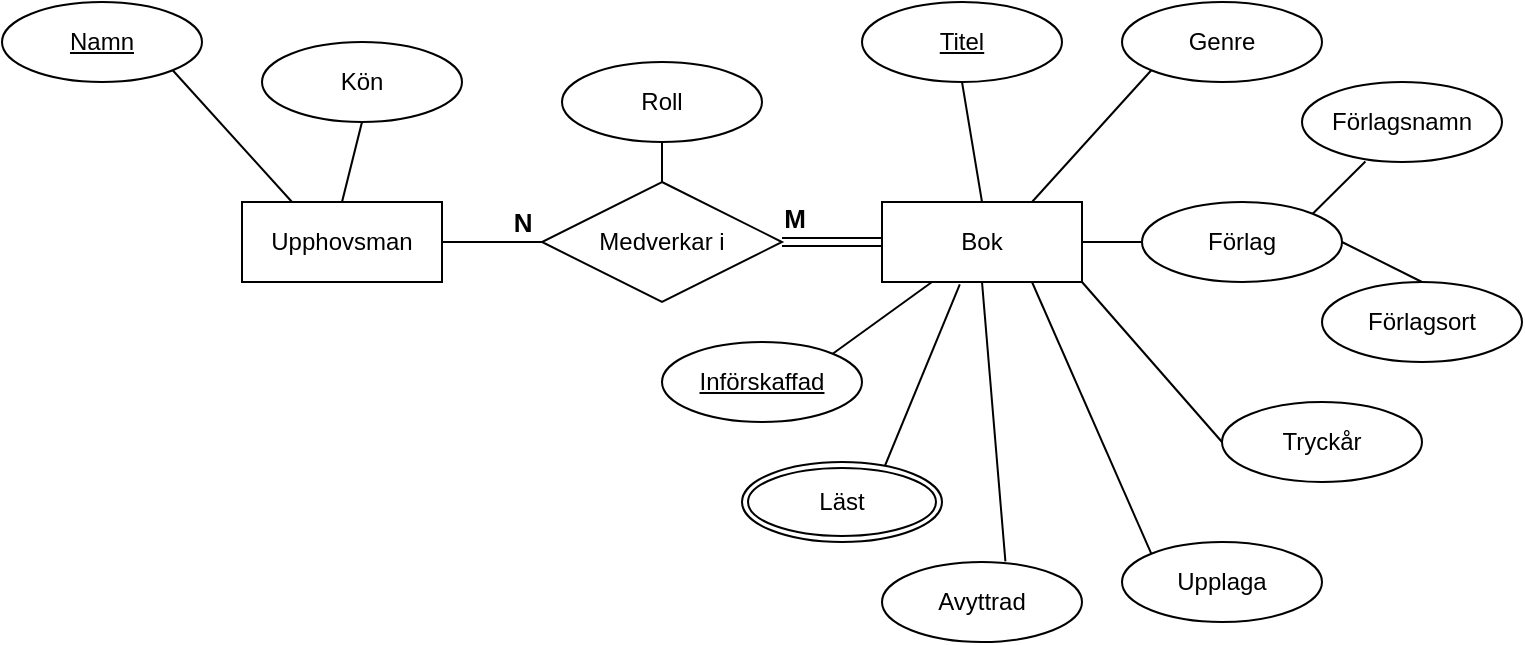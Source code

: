 <mxfile version="14.0.0" type="github" pages="2">
  <diagram id="R2lEEEUBdFMjLlhIrx00" name="ER">
    <mxGraphModel dx="1144" dy="619" grid="1" gridSize="10" guides="1" tooltips="1" connect="1" arrows="1" fold="1" page="1" pageScale="1" pageWidth="827" pageHeight="1169" math="0" shadow="0" extFonts="Permanent Marker^https://fonts.googleapis.com/css?family=Permanent+Marker">
      <root>
        <mxCell id="0" />
        <mxCell id="1" parent="0" />
        <mxCell id="w_8shTSnqPOaF38knWDM-1" value="Upphovsman" style="whiteSpace=wrap;html=1;align=center;" vertex="1" parent="1">
          <mxGeometry x="150" y="140" width="100" height="40" as="geometry" />
        </mxCell>
        <mxCell id="w_8shTSnqPOaF38knWDM-2" value="&lt;u&gt;Namn&lt;/u&gt;" style="ellipse;whiteSpace=wrap;html=1;align=center;" vertex="1" parent="1">
          <mxGeometry x="30" y="40" width="100" height="40" as="geometry" />
        </mxCell>
        <mxCell id="w_8shTSnqPOaF38knWDM-52" value="" style="edgeStyle=orthogonalEdgeStyle;shape=link;rounded=0;orthogonalLoop=1;jettySize=auto;html=1;fontSize=12;" edge="1" parent="1" source="w_8shTSnqPOaF38knWDM-35" target="w_8shTSnqPOaF38knWDM-37">
          <mxGeometry relative="1" as="geometry" />
        </mxCell>
        <mxCell id="w_8shTSnqPOaF38knWDM-35" value="Medverkar i" style="shape=rhombus;perimeter=rhombusPerimeter;whiteSpace=wrap;html=1;align=center;fontSize=12;" vertex="1" parent="1">
          <mxGeometry x="300" y="130" width="120" height="60" as="geometry" />
        </mxCell>
        <mxCell id="w_8shTSnqPOaF38knWDM-37" value="Bok" style="whiteSpace=wrap;html=1;align=center;fontSize=12;" vertex="1" parent="1">
          <mxGeometry x="470" y="140" width="100" height="40" as="geometry" />
        </mxCell>
        <mxCell id="w_8shTSnqPOaF38knWDM-38" value="" style="endArrow=none;html=1;rounded=0;fontSize=12;exitX=1;exitY=0.5;exitDx=0;exitDy=0;entryX=0;entryY=0.5;entryDx=0;entryDy=0;" edge="1" parent="1" source="w_8shTSnqPOaF38knWDM-1" target="w_8shTSnqPOaF38knWDM-35">
          <mxGeometry relative="1" as="geometry">
            <mxPoint x="260" y="160" as="sourcePoint" />
            <mxPoint x="290" y="270" as="targetPoint" />
          </mxGeometry>
        </mxCell>
        <mxCell id="w_8shTSnqPOaF38knWDM-40" value="" style="endArrow=none;html=1;rounded=0;fontSize=12;exitX=1;exitY=1;exitDx=0;exitDy=0;entryX=0.25;entryY=0;entryDx=0;entryDy=0;" edge="1" parent="1" source="w_8shTSnqPOaF38knWDM-2" target="w_8shTSnqPOaF38knWDM-1">
          <mxGeometry relative="1" as="geometry">
            <mxPoint x="130" y="270" as="sourcePoint" />
            <mxPoint x="290" y="270" as="targetPoint" />
          </mxGeometry>
        </mxCell>
        <mxCell id="w_8shTSnqPOaF38knWDM-41" value="Kön" style="ellipse;whiteSpace=wrap;html=1;align=center;" vertex="1" parent="1">
          <mxGeometry x="160" y="60" width="100" height="40" as="geometry" />
        </mxCell>
        <mxCell id="w_8shTSnqPOaF38knWDM-42" value="" style="endArrow=none;html=1;rounded=0;fontSize=12;exitX=0.5;exitY=0;exitDx=0;exitDy=0;entryX=0.5;entryY=1;entryDx=0;entryDy=0;" edge="1" parent="1" source="w_8shTSnqPOaF38knWDM-1" target="w_8shTSnqPOaF38knWDM-41">
          <mxGeometry relative="1" as="geometry">
            <mxPoint x="130" y="270" as="sourcePoint" />
            <mxPoint x="290" y="270" as="targetPoint" />
          </mxGeometry>
        </mxCell>
        <mxCell id="w_8shTSnqPOaF38knWDM-43" value="&lt;u&gt;Titel&lt;/u&gt;" style="ellipse;whiteSpace=wrap;html=1;align=center;" vertex="1" parent="1">
          <mxGeometry x="460" y="40" width="100" height="40" as="geometry" />
        </mxCell>
        <mxCell id="w_8shTSnqPOaF38knWDM-44" value="Genre" style="ellipse;whiteSpace=wrap;html=1;align=center;" vertex="1" parent="1">
          <mxGeometry x="590" y="40" width="100" height="40" as="geometry" />
        </mxCell>
        <mxCell id="w_8shTSnqPOaF38knWDM-45" value="Förlag" style="ellipse;whiteSpace=wrap;html=1;align=center;" vertex="1" parent="1">
          <mxGeometry x="600" y="140" width="100" height="40" as="geometry" />
        </mxCell>
        <mxCell id="w_8shTSnqPOaF38knWDM-46" value="Förlagsort" style="ellipse;whiteSpace=wrap;html=1;align=center;" vertex="1" parent="1">
          <mxGeometry x="690" y="180" width="100" height="40" as="geometry" />
        </mxCell>
        <mxCell id="w_8shTSnqPOaF38knWDM-47" value="Tryckår" style="ellipse;whiteSpace=wrap;html=1;align=center;" vertex="1" parent="1">
          <mxGeometry x="640" y="240" width="100" height="40" as="geometry" />
        </mxCell>
        <mxCell id="w_8shTSnqPOaF38knWDM-48" value="Upplaga" style="ellipse;whiteSpace=wrap;html=1;align=center;" vertex="1" parent="1">
          <mxGeometry x="590" y="310" width="100" height="40" as="geometry" />
        </mxCell>
        <mxCell id="w_8shTSnqPOaF38knWDM-49" value="&lt;u&gt;Införskaffad&lt;/u&gt;" style="ellipse;whiteSpace=wrap;html=1;align=center;fontSize=12;" vertex="1" parent="1">
          <mxGeometry x="360" y="210" width="100" height="40" as="geometry" />
        </mxCell>
        <mxCell id="w_8shTSnqPOaF38knWDM-51" value="Avyttrad" style="ellipse;whiteSpace=wrap;html=1;align=center;fontSize=12;" vertex="1" parent="1">
          <mxGeometry x="470" y="320" width="100" height="40" as="geometry" />
        </mxCell>
        <mxCell id="w_8shTSnqPOaF38knWDM-53" value="" style="endArrow=none;html=1;rounded=0;fontSize=12;entryX=0.25;entryY=1;entryDx=0;entryDy=0;exitX=1;exitY=0;exitDx=0;exitDy=0;" edge="1" parent="1" source="w_8shTSnqPOaF38knWDM-49" target="w_8shTSnqPOaF38knWDM-37">
          <mxGeometry relative="1" as="geometry">
            <mxPoint x="130" y="270" as="sourcePoint" />
            <mxPoint x="290" y="270" as="targetPoint" />
          </mxGeometry>
        </mxCell>
        <mxCell id="w_8shTSnqPOaF38knWDM-54" value="" style="endArrow=none;html=1;rounded=0;fontSize=12;entryX=0.5;entryY=0;entryDx=0;entryDy=0;exitX=0.389;exitY=1.029;exitDx=0;exitDy=0;exitPerimeter=0;" edge="1" parent="1" source="w_8shTSnqPOaF38knWDM-37">
          <mxGeometry relative="1" as="geometry">
            <mxPoint x="130" y="270" as="sourcePoint" />
            <mxPoint x="464" y="290" as="targetPoint" />
          </mxGeometry>
        </mxCell>
        <mxCell id="w_8shTSnqPOaF38knWDM-55" value="" style="endArrow=none;html=1;rounded=0;fontSize=12;entryX=0.617;entryY=-0.007;entryDx=0;entryDy=0;entryPerimeter=0;exitX=0.5;exitY=1;exitDx=0;exitDy=0;" edge="1" parent="1" source="w_8shTSnqPOaF38knWDM-37" target="w_8shTSnqPOaF38knWDM-51">
          <mxGeometry relative="1" as="geometry">
            <mxPoint x="130" y="270" as="sourcePoint" />
            <mxPoint x="290" y="270" as="targetPoint" />
          </mxGeometry>
        </mxCell>
        <mxCell id="w_8shTSnqPOaF38knWDM-56" value="" style="endArrow=none;html=1;rounded=0;fontSize=12;entryX=0;entryY=0;entryDx=0;entryDy=0;exitX=0.75;exitY=1;exitDx=0;exitDy=0;" edge="1" parent="1" source="w_8shTSnqPOaF38knWDM-37" target="w_8shTSnqPOaF38knWDM-48">
          <mxGeometry relative="1" as="geometry">
            <mxPoint x="130" y="270" as="sourcePoint" />
            <mxPoint x="290" y="270" as="targetPoint" />
          </mxGeometry>
        </mxCell>
        <mxCell id="w_8shTSnqPOaF38knWDM-57" value="" style="endArrow=none;html=1;rounded=0;fontSize=12;entryX=0;entryY=0.5;entryDx=0;entryDy=0;exitX=1;exitY=1;exitDx=0;exitDy=0;" edge="1" parent="1" source="w_8shTSnqPOaF38knWDM-37" target="w_8shTSnqPOaF38knWDM-47">
          <mxGeometry relative="1" as="geometry">
            <mxPoint x="130" y="270" as="sourcePoint" />
            <mxPoint x="290" y="270" as="targetPoint" />
          </mxGeometry>
        </mxCell>
        <mxCell id="w_8shTSnqPOaF38knWDM-58" value="" style="endArrow=none;html=1;rounded=0;fontSize=12;entryX=0.5;entryY=0;entryDx=0;entryDy=0;exitX=1;exitY=0.5;exitDx=0;exitDy=0;" edge="1" parent="1" source="w_8shTSnqPOaF38knWDM-45" target="w_8shTSnqPOaF38knWDM-46">
          <mxGeometry relative="1" as="geometry">
            <mxPoint x="130" y="270" as="sourcePoint" />
            <mxPoint x="290" y="270" as="targetPoint" />
          </mxGeometry>
        </mxCell>
        <mxCell id="w_8shTSnqPOaF38knWDM-59" value="Förlagsnamn" style="ellipse;whiteSpace=wrap;html=1;align=center;" vertex="1" parent="1">
          <mxGeometry x="680" y="80" width="100" height="40" as="geometry" />
        </mxCell>
        <mxCell id="w_8shTSnqPOaF38knWDM-60" value="" style="endArrow=none;html=1;rounded=0;fontSize=12;entryX=0.317;entryY=0.993;entryDx=0;entryDy=0;entryPerimeter=0;exitX=1;exitY=0;exitDx=0;exitDy=0;" edge="1" parent="1" source="w_8shTSnqPOaF38knWDM-45" target="w_8shTSnqPOaF38knWDM-59">
          <mxGeometry relative="1" as="geometry">
            <mxPoint x="130" y="270" as="sourcePoint" />
            <mxPoint x="290" y="270" as="targetPoint" />
          </mxGeometry>
        </mxCell>
        <mxCell id="w_8shTSnqPOaF38knWDM-61" value="" style="endArrow=none;html=1;rounded=0;fontSize=12;entryX=0;entryY=0.5;entryDx=0;entryDy=0;exitX=1;exitY=0.5;exitDx=0;exitDy=0;" edge="1" parent="1" source="w_8shTSnqPOaF38knWDM-37" target="w_8shTSnqPOaF38knWDM-45">
          <mxGeometry relative="1" as="geometry">
            <mxPoint x="130" y="270" as="sourcePoint" />
            <mxPoint x="290" y="270" as="targetPoint" />
          </mxGeometry>
        </mxCell>
        <mxCell id="w_8shTSnqPOaF38knWDM-62" value="" style="endArrow=none;html=1;rounded=0;fontSize=12;entryX=0;entryY=1;entryDx=0;entryDy=0;exitX=0.75;exitY=0;exitDx=0;exitDy=0;" edge="1" parent="1" source="w_8shTSnqPOaF38knWDM-37" target="w_8shTSnqPOaF38knWDM-44">
          <mxGeometry relative="1" as="geometry">
            <mxPoint x="230" y="330" as="sourcePoint" />
            <mxPoint x="390" y="330" as="targetPoint" />
          </mxGeometry>
        </mxCell>
        <mxCell id="w_8shTSnqPOaF38knWDM-63" value="" style="endArrow=none;html=1;rounded=0;fontSize=12;entryX=0.5;entryY=0;entryDx=0;entryDy=0;exitX=0.5;exitY=1;exitDx=0;exitDy=0;" edge="1" parent="1" source="w_8shTSnqPOaF38knWDM-43" target="w_8shTSnqPOaF38knWDM-37">
          <mxGeometry relative="1" as="geometry">
            <mxPoint x="230" y="330" as="sourcePoint" />
            <mxPoint x="390" y="330" as="targetPoint" />
          </mxGeometry>
        </mxCell>
        <mxCell id="w_8shTSnqPOaF38knWDM-64" value="Läst" style="ellipse;shape=doubleEllipse;margin=3;whiteSpace=wrap;html=1;align=center;fontSize=12;" vertex="1" parent="1">
          <mxGeometry x="400" y="270" width="100" height="40" as="geometry" />
        </mxCell>
        <mxCell id="w_8shTSnqPOaF38knWDM-66" value="&lt;font style=&quot;font-size: 13px;&quot;&gt;&lt;b style=&quot;font-size: 13px;&quot;&gt;N&lt;/b&gt;&lt;/font&gt;" style="text;html=1;resizable=0;autosize=1;align=center;verticalAlign=middle;points=[];fillColor=none;strokeColor=none;rounded=0;fontSize=13;" vertex="1" parent="1">
          <mxGeometry x="280" y="140" width="20" height="20" as="geometry" />
        </mxCell>
        <mxCell id="w_8shTSnqPOaF38knWDM-67" value="&lt;font style=&quot;font-size: 13px&quot;&gt;&lt;b style=&quot;font-size: 13px&quot;&gt;M&lt;/b&gt;&lt;/font&gt;" style="text;html=1;resizable=0;autosize=1;align=center;verticalAlign=middle;points=[];fillColor=none;strokeColor=none;rounded=0;fontSize=13;" vertex="1" parent="1">
          <mxGeometry x="411" y="138" width="30" height="20" as="geometry" />
        </mxCell>
        <mxCell id="w_8shTSnqPOaF38knWDM-69" value="" style="endArrow=none;html=1;rounded=0;fontSize=12;exitX=0.5;exitY=1;exitDx=0;exitDy=0;entryX=0.5;entryY=0;entryDx=0;entryDy=0;" edge="1" parent="1" target="w_8shTSnqPOaF38knWDM-35">
          <mxGeometry relative="1" as="geometry">
            <mxPoint x="360" y="110" as="sourcePoint" />
            <mxPoint x="480" y="260" as="targetPoint" />
          </mxGeometry>
        </mxCell>
        <mxCell id="oYwA-4Uwf6yqQev6Qihp-1" value="Roll" style="ellipse;whiteSpace=wrap;html=1;align=center;fontSize=12;" vertex="1" parent="1">
          <mxGeometry x="310" y="70" width="100" height="40" as="geometry" />
        </mxCell>
      </root>
    </mxGraphModel>
  </diagram>
  <diagram id="R91Z6b9HzG4t8OG99bbe" name="Tabellschema">
    <mxGraphModel dx="801" dy="433" grid="1" gridSize="10" guides="1" tooltips="1" connect="1" arrows="1" fold="1" page="1" pageScale="1" pageWidth="827" pageHeight="1169" math="0" shadow="0">
      <root>
        <mxCell id="Pfy4eI0gxt_mYK39JenM-0" />
        <mxCell id="Pfy4eI0gxt_mYK39JenM-1" parent="Pfy4eI0gxt_mYK39JenM-0" />
        <mxCell id="Pfy4eI0gxt_mYK39JenM-2" value="  Upphovsman" style="shape=table;startSize=30;container=1;collapsible=1;childLayout=tableLayout;fixedRows=1;rowLines=0;fontStyle=1;align=left;resizeLast=1;" vertex="1" parent="Pfy4eI0gxt_mYK39JenM-1">
          <mxGeometry x="20" y="20" width="180" height="100" as="geometry" />
        </mxCell>
        <mxCell id="Pfy4eI0gxt_mYK39JenM-3" value="" style="shape=partialRectangle;collapsible=0;dropTarget=0;pointerEvents=0;fillColor=none;top=0;left=0;bottom=1;right=0;points=[[0,0.5],[1,0.5]];portConstraint=eastwest;" vertex="1" parent="Pfy4eI0gxt_mYK39JenM-2">
          <mxGeometry y="30" width="180" height="30" as="geometry" />
        </mxCell>
        <mxCell id="Pfy4eI0gxt_mYK39JenM-4" value="Namn" style="shape=partialRectangle;connectable=0;fillColor=none;top=0;left=0;bottom=0;right=0;fontStyle=5;overflow=hidden;" vertex="1" parent="Pfy4eI0gxt_mYK39JenM-3">
          <mxGeometry width="110" height="30" as="geometry" />
        </mxCell>
        <mxCell id="Pfy4eI0gxt_mYK39JenM-5" value="Kon" style="shape=partialRectangle;connectable=0;fillColor=none;top=0;left=0;bottom=0;right=0;align=center;spacingLeft=6;fontStyle=1;overflow=hidden;" vertex="1" parent="Pfy4eI0gxt_mYK39JenM-3">
          <mxGeometry x="110" width="70" height="30" as="geometry" />
        </mxCell>
        <mxCell id="Pfy4eI0gxt_mYK39JenM-6" style="shape=partialRectangle;collapsible=0;dropTarget=0;pointerEvents=0;fillColor=none;top=0;left=0;bottom=1;right=0;points=[[0,0.5],[1,0.5]];portConstraint=eastwest;" vertex="1" parent="Pfy4eI0gxt_mYK39JenM-2">
          <mxGeometry y="60" width="180" height="30" as="geometry" />
        </mxCell>
        <mxCell id="Pfy4eI0gxt_mYK39JenM-7" value="Tore Risch" style="shape=partialRectangle;connectable=0;fillColor=none;top=0;left=0;bottom=0;right=0;fontStyle=0;overflow=hidden;" vertex="1" parent="Pfy4eI0gxt_mYK39JenM-6">
          <mxGeometry width="110" height="30" as="geometry" />
        </mxCell>
        <mxCell id="Pfy4eI0gxt_mYK39JenM-8" value="M" style="shape=partialRectangle;connectable=0;fillColor=none;top=0;left=0;bottom=0;right=0;align=center;spacingLeft=6;fontStyle=0;overflow=hidden;" vertex="1" parent="Pfy4eI0gxt_mYK39JenM-6">
          <mxGeometry x="110" width="70" height="30" as="geometry" />
        </mxCell>
        <mxCell id="zD0FadPaBOwn6bwuDywi-0" value="  Bocker" style="shape=table;startSize=30;container=1;collapsible=1;childLayout=tableLayout;fixedRows=1;rowLines=0;fontStyle=1;align=left;resizeLast=1;" vertex="1" parent="Pfy4eI0gxt_mYK39JenM-1">
          <mxGeometry x="20" y="150" width="700" height="100" as="geometry" />
        </mxCell>
        <mxCell id="zD0FadPaBOwn6bwuDywi-1" value="" style="shape=partialRectangle;collapsible=0;dropTarget=0;pointerEvents=0;fillColor=none;top=0;left=0;bottom=1;right=0;points=[[0,0.5],[1,0.5]];portConstraint=eastwest;" vertex="1" parent="zD0FadPaBOwn6bwuDywi-0">
          <mxGeometry y="30" width="700" height="30" as="geometry" />
        </mxCell>
        <mxCell id="zD0FadPaBOwn6bwuDywi-2" value="Titel" style="shape=partialRectangle;connectable=0;fillColor=none;top=0;left=0;bottom=0;right=0;fontStyle=5;overflow=hidden;" vertex="1" parent="zD0FadPaBOwn6bwuDywi-1">
          <mxGeometry width="110" height="30" as="geometry" />
        </mxCell>
        <mxCell id="zD0FadPaBOwn6bwuDywi-3" value="Inforskaffad" style="shape=partialRectangle;connectable=0;fillColor=none;top=0;left=0;bottom=0;right=0;align=center;spacingLeft=6;fontStyle=5;overflow=hidden;" vertex="1" parent="zD0FadPaBOwn6bwuDywi-1">
          <mxGeometry x="110" width="80" height="30" as="geometry" />
        </mxCell>
        <mxCell id="zD0FadPaBOwn6bwuDywi-4" value="Avyttrad" style="shape=partialRectangle;connectable=0;fillColor=none;top=0;left=0;bottom=0;right=0;align=center;spacingLeft=6;fontStyle=1;overflow=hidden;" vertex="1" parent="zD0FadPaBOwn6bwuDywi-1">
          <mxGeometry x="190" width="70" height="30" as="geometry" />
        </mxCell>
        <mxCell id="zD0FadPaBOwn6bwuDywi-5" value="Genre" style="shape=partialRectangle;connectable=0;fillColor=none;top=0;left=0;bottom=0;right=0;align=center;spacingLeft=6;fontStyle=1;overflow=hidden;" vertex="1" parent="zD0FadPaBOwn6bwuDywi-1">
          <mxGeometry x="260" width="90" height="30" as="geometry" />
        </mxCell>
        <mxCell id="zD0FadPaBOwn6bwuDywi-6" value="Tryckar" style="shape=partialRectangle;connectable=0;fillColor=none;top=0;left=0;bottom=0;right=0;align=center;spacingLeft=6;fontStyle=1;overflow=hidden;" vertex="1" parent="zD0FadPaBOwn6bwuDywi-1">
          <mxGeometry x="350" width="60" height="30" as="geometry" />
        </mxCell>
        <mxCell id="zD0FadPaBOwn6bwuDywi-13" value="Upplaga" style="shape=partialRectangle;connectable=0;fillColor=none;top=0;left=0;bottom=0;right=0;align=center;spacingLeft=6;fontStyle=1;overflow=hidden;" vertex="1" parent="zD0FadPaBOwn6bwuDywi-1">
          <mxGeometry x="410" width="70" height="30" as="geometry" />
        </mxCell>
        <mxCell id="pUfaxiuhjBLfP4_vXKo4-0" value="Upphovsman" style="shape=partialRectangle;connectable=0;fillColor=none;top=0;left=0;bottom=0;right=0;align=center;spacingLeft=6;fontStyle=1;overflow=hidden;" vertex="1" parent="zD0FadPaBOwn6bwuDywi-1">
          <mxGeometry x="480" width="110" height="30" as="geometry" />
        </mxCell>
        <mxCell id="p7rUZYEfypvflHCy73w8-7" value="Forlag" style="shape=partialRectangle;connectable=0;fillColor=none;top=0;left=0;bottom=0;right=0;align=center;spacingLeft=6;fontStyle=1;overflow=hidden;" vertex="1" parent="zD0FadPaBOwn6bwuDywi-1">
          <mxGeometry x="590" width="110" height="30" as="geometry" />
        </mxCell>
        <mxCell id="zD0FadPaBOwn6bwuDywi-7" style="shape=partialRectangle;collapsible=0;dropTarget=0;pointerEvents=0;fillColor=none;top=0;left=0;bottom=1;right=0;points=[[0,0.5],[1,0.5]];portConstraint=eastwest;" vertex="1" parent="zD0FadPaBOwn6bwuDywi-0">
          <mxGeometry y="60" width="700" height="30" as="geometry" />
        </mxCell>
        <mxCell id="zD0FadPaBOwn6bwuDywi-8" value="Databasteknik" style="shape=partialRectangle;connectable=0;fillColor=none;top=0;left=0;bottom=0;right=0;fontStyle=0;overflow=hidden;" vertex="1" parent="zD0FadPaBOwn6bwuDywi-7">
          <mxGeometry width="110" height="30" as="geometry" />
        </mxCell>
        <mxCell id="zD0FadPaBOwn6bwuDywi-9" value="2020-08-15" style="shape=partialRectangle;connectable=0;fillColor=none;top=0;left=0;bottom=0;right=0;align=center;spacingLeft=6;fontStyle=0;overflow=hidden;" vertex="1" parent="zD0FadPaBOwn6bwuDywi-7">
          <mxGeometry x="110" width="80" height="30" as="geometry" />
        </mxCell>
        <mxCell id="zD0FadPaBOwn6bwuDywi-10" value="Null" style="shape=partialRectangle;connectable=0;fillColor=none;top=0;left=0;bottom=0;right=0;align=center;spacingLeft=6;fontStyle=0;overflow=hidden;" vertex="1" parent="zD0FadPaBOwn6bwuDywi-7">
          <mxGeometry x="190" width="70" height="30" as="geometry" />
        </mxCell>
        <mxCell id="zD0FadPaBOwn6bwuDywi-11" value="Kurslitteratur" style="shape=partialRectangle;connectable=0;fillColor=none;top=0;left=0;bottom=0;right=0;align=center;spacingLeft=6;fontStyle=0;overflow=hidden;" vertex="1" parent="zD0FadPaBOwn6bwuDywi-7">
          <mxGeometry x="260" width="90" height="30" as="geometry" />
        </mxCell>
        <mxCell id="zD0FadPaBOwn6bwuDywi-12" value="2019" style="shape=partialRectangle;connectable=0;fillColor=none;top=0;left=0;bottom=0;right=0;align=center;spacingLeft=6;fontStyle=0;overflow=hidden;" vertex="1" parent="zD0FadPaBOwn6bwuDywi-7">
          <mxGeometry x="350" width="60" height="30" as="geometry" />
        </mxCell>
        <mxCell id="zD0FadPaBOwn6bwuDywi-14" value="2:2" style="shape=partialRectangle;connectable=0;fillColor=none;top=0;left=0;bottom=0;right=0;align=center;spacingLeft=6;fontStyle=0;overflow=hidden;" vertex="1" parent="zD0FadPaBOwn6bwuDywi-7">
          <mxGeometry x="410" width="70" height="30" as="geometry" />
        </mxCell>
        <mxCell id="pUfaxiuhjBLfP4_vXKo4-1" value="Tore Risch" style="shape=partialRectangle;connectable=0;fillColor=none;top=0;left=0;bottom=0;right=0;align=center;spacingLeft=6;fontStyle=0;overflow=hidden;" vertex="1" parent="zD0FadPaBOwn6bwuDywi-7">
          <mxGeometry x="480" width="110" height="30" as="geometry" />
        </mxCell>
        <mxCell id="p7rUZYEfypvflHCy73w8-8" value="Studentlitteratur" style="shape=partialRectangle;connectable=0;fillColor=none;top=0;left=0;bottom=0;right=0;align=center;spacingLeft=6;fontStyle=0;overflow=hidden;" vertex="1" parent="zD0FadPaBOwn6bwuDywi-7">
          <mxGeometry x="590" width="110" height="30" as="geometry" />
        </mxCell>
        <mxCell id="wZ3OfCqNKnqpSzG8CH4D-9" value="  Medverkar i" style="shape=table;startSize=30;container=1;collapsible=1;childLayout=tableLayout;fixedRows=1;rowLines=0;fontStyle=1;align=left;resizeLast=1;" vertex="1" parent="Pfy4eI0gxt_mYK39JenM-1">
          <mxGeometry x="230" y="20" width="380" height="100" as="geometry" />
        </mxCell>
        <mxCell id="wZ3OfCqNKnqpSzG8CH4D-10" value="" style="shape=partialRectangle;collapsible=0;dropTarget=0;pointerEvents=0;fillColor=none;top=0;left=0;bottom=1;right=0;points=[[0,0.5],[1,0.5]];portConstraint=eastwest;" vertex="1" parent="wZ3OfCqNKnqpSzG8CH4D-9">
          <mxGeometry y="30" width="380" height="30" as="geometry" />
        </mxCell>
        <mxCell id="wZ3OfCqNKnqpSzG8CH4D-11" value="Namn" style="shape=partialRectangle;connectable=0;fillColor=none;top=0;left=0;bottom=0;right=0;fontStyle=5;overflow=hidden;" vertex="1" parent="wZ3OfCqNKnqpSzG8CH4D-10">
          <mxGeometry width="110" height="30" as="geometry" />
        </mxCell>
        <mxCell id="wZ3OfCqNKnqpSzG8CH4D-12" value="Titel" style="shape=partialRectangle;connectable=0;fillColor=none;top=0;left=0;bottom=0;right=0;align=center;spacingLeft=6;fontStyle=5;overflow=hidden;" vertex="1" parent="wZ3OfCqNKnqpSzG8CH4D-10">
          <mxGeometry x="110" width="86" height="30" as="geometry" />
        </mxCell>
        <mxCell id="wZ3OfCqNKnqpSzG8CH4D-13" value="Inforskaffad" style="shape=partialRectangle;connectable=0;fillColor=none;top=0;left=0;bottom=0;right=0;align=center;spacingLeft=6;fontStyle=5;overflow=hidden;" vertex="1" parent="wZ3OfCqNKnqpSzG8CH4D-10">
          <mxGeometry x="196" width="110" height="30" as="geometry" />
        </mxCell>
        <mxCell id="wZ3OfCqNKnqpSzG8CH4D-18" value="Roll" style="shape=partialRectangle;connectable=0;fillColor=none;top=0;left=0;bottom=0;right=0;align=center;spacingLeft=6;fontStyle=1;overflow=hidden;" vertex="1" parent="wZ3OfCqNKnqpSzG8CH4D-10">
          <mxGeometry x="306" width="74" height="30" as="geometry" />
        </mxCell>
        <mxCell id="wZ3OfCqNKnqpSzG8CH4D-14" style="shape=partialRectangle;collapsible=0;dropTarget=0;pointerEvents=0;fillColor=none;top=0;left=0;bottom=1;right=0;points=[[0,0.5],[1,0.5]];portConstraint=eastwest;" vertex="1" parent="wZ3OfCqNKnqpSzG8CH4D-9">
          <mxGeometry y="60" width="380" height="30" as="geometry" />
        </mxCell>
        <mxCell id="wZ3OfCqNKnqpSzG8CH4D-15" value="Tore Risch" style="shape=partialRectangle;connectable=0;fillColor=none;top=0;left=0;bottom=0;right=0;fontStyle=0;overflow=hidden;" vertex="1" parent="wZ3OfCqNKnqpSzG8CH4D-14">
          <mxGeometry width="110" height="30" as="geometry" />
        </mxCell>
        <mxCell id="wZ3OfCqNKnqpSzG8CH4D-16" value="Databasteknik" style="shape=partialRectangle;connectable=0;fillColor=none;top=0;left=0;bottom=0;right=0;align=center;spacingLeft=6;fontStyle=0;overflow=hidden;" vertex="1" parent="wZ3OfCqNKnqpSzG8CH4D-14">
          <mxGeometry x="110" width="86" height="30" as="geometry" />
        </mxCell>
        <mxCell id="wZ3OfCqNKnqpSzG8CH4D-17" value="2020-08-15" style="shape=partialRectangle;connectable=0;fillColor=none;top=0;left=0;bottom=0;right=0;align=center;spacingLeft=6;fontStyle=0;overflow=hidden;" vertex="1" parent="wZ3OfCqNKnqpSzG8CH4D-14">
          <mxGeometry x="196" width="110" height="30" as="geometry" />
        </mxCell>
        <mxCell id="wZ3OfCqNKnqpSzG8CH4D-19" value="Författare" style="shape=partialRectangle;connectable=0;fillColor=none;top=0;left=0;bottom=0;right=0;align=center;spacingLeft=6;fontStyle=0;overflow=hidden;" vertex="1" parent="wZ3OfCqNKnqpSzG8CH4D-14">
          <mxGeometry x="306" width="74" height="30" as="geometry" />
        </mxCell>
        <mxCell id="p7rUZYEfypvflHCy73w8-0" value="  Forlag" style="shape=table;startSize=30;container=1;collapsible=1;childLayout=tableLayout;fixedRows=1;rowLines=0;fontStyle=1;align=left;resizeLast=1;" vertex="1" parent="Pfy4eI0gxt_mYK39JenM-1">
          <mxGeometry x="20" y="280" width="210" height="100" as="geometry" />
        </mxCell>
        <mxCell id="p7rUZYEfypvflHCy73w8-1" value="" style="shape=partialRectangle;collapsible=0;dropTarget=0;pointerEvents=0;fillColor=none;top=0;left=0;bottom=1;right=0;points=[[0,0.5],[1,0.5]];portConstraint=eastwest;" vertex="1" parent="p7rUZYEfypvflHCy73w8-0">
          <mxGeometry y="30" width="210" height="30" as="geometry" />
        </mxCell>
        <mxCell id="p7rUZYEfypvflHCy73w8-2" value="Forlagsnamn" style="shape=partialRectangle;connectable=0;fillColor=none;top=0;left=0;bottom=0;right=0;fontStyle=5;overflow=hidden;" vertex="1" parent="p7rUZYEfypvflHCy73w8-1">
          <mxGeometry width="110" height="30" as="geometry" />
        </mxCell>
        <mxCell id="p7rUZYEfypvflHCy73w8-3" value="Forlagsort" style="shape=partialRectangle;connectable=0;fillColor=none;top=0;left=0;bottom=0;right=0;align=center;spacingLeft=6;fontStyle=1;overflow=hidden;" vertex="1" parent="p7rUZYEfypvflHCy73w8-1">
          <mxGeometry x="110" width="100" height="30" as="geometry" />
        </mxCell>
        <mxCell id="p7rUZYEfypvflHCy73w8-4" style="shape=partialRectangle;collapsible=0;dropTarget=0;pointerEvents=0;fillColor=none;top=0;left=0;bottom=1;right=0;points=[[0,0.5],[1,0.5]];portConstraint=eastwest;" vertex="1" parent="p7rUZYEfypvflHCy73w8-0">
          <mxGeometry y="60" width="210" height="30" as="geometry" />
        </mxCell>
        <mxCell id="p7rUZYEfypvflHCy73w8-5" value="Studentlitteratur" style="shape=partialRectangle;connectable=0;fillColor=none;top=0;left=0;bottom=0;right=0;fontStyle=0;overflow=hidden;" vertex="1" parent="p7rUZYEfypvflHCy73w8-4">
          <mxGeometry width="110" height="30" as="geometry" />
        </mxCell>
        <mxCell id="p7rUZYEfypvflHCy73w8-6" value="M" style="shape=partialRectangle;connectable=0;fillColor=none;top=0;left=0;bottom=0;right=0;align=center;spacingLeft=6;fontStyle=0;overflow=hidden;" vertex="1" parent="p7rUZYEfypvflHCy73w8-4">
          <mxGeometry x="110" width="100" height="30" as="geometry" />
        </mxCell>
        <mxCell id="WTkusAlnDRS_ZYFJ-z7k-0" value="  Last" style="shape=table;startSize=30;container=1;collapsible=1;childLayout=tableLayout;fixedRows=1;rowLines=0;fontStyle=1;align=left;resizeLast=1;" vertex="1" parent="Pfy4eI0gxt_mYK39JenM-1">
          <mxGeometry x="260" y="280" width="310" height="100" as="geometry" />
        </mxCell>
        <mxCell id="WTkusAlnDRS_ZYFJ-z7k-1" value="" style="shape=partialRectangle;collapsible=0;dropTarget=0;pointerEvents=0;fillColor=none;top=0;left=0;bottom=1;right=0;points=[[0,0.5],[1,0.5]];portConstraint=eastwest;" vertex="1" parent="WTkusAlnDRS_ZYFJ-z7k-0">
          <mxGeometry y="30" width="310" height="30" as="geometry" />
        </mxCell>
        <mxCell id="WTkusAlnDRS_ZYFJ-z7k-2" value="Titel" style="shape=partialRectangle;connectable=0;fillColor=none;top=0;left=0;bottom=0;right=0;fontStyle=5;overflow=hidden;" vertex="1" parent="WTkusAlnDRS_ZYFJ-z7k-1">
          <mxGeometry width="110" height="30" as="geometry" />
        </mxCell>
        <mxCell id="WTkusAlnDRS_ZYFJ-z7k-3" value="Inforskaffad" style="shape=partialRectangle;connectable=0;fillColor=none;top=0;left=0;bottom=0;right=0;align=center;spacingLeft=6;fontStyle=5;overflow=hidden;" vertex="1" parent="WTkusAlnDRS_ZYFJ-z7k-1">
          <mxGeometry x="110" width="100" height="30" as="geometry" />
        </mxCell>
        <mxCell id="WTkusAlnDRS_ZYFJ-z7k-7" value="Last" style="shape=partialRectangle;connectable=0;fillColor=none;top=0;left=0;bottom=0;right=0;align=center;spacingLeft=6;fontStyle=5;overflow=hidden;" vertex="1" parent="WTkusAlnDRS_ZYFJ-z7k-1">
          <mxGeometry x="210" width="100" height="30" as="geometry" />
        </mxCell>
        <mxCell id="WTkusAlnDRS_ZYFJ-z7k-4" style="shape=partialRectangle;collapsible=0;dropTarget=0;pointerEvents=0;fillColor=none;top=0;left=0;bottom=1;right=0;points=[[0,0.5],[1,0.5]];portConstraint=eastwest;" vertex="1" parent="WTkusAlnDRS_ZYFJ-z7k-0">
          <mxGeometry y="60" width="310" height="30" as="geometry" />
        </mxCell>
        <mxCell id="WTkusAlnDRS_ZYFJ-z7k-5" value="Databasteknik" style="shape=partialRectangle;connectable=0;fillColor=none;top=0;left=0;bottom=0;right=0;fontStyle=0;overflow=hidden;" vertex="1" parent="WTkusAlnDRS_ZYFJ-z7k-4">
          <mxGeometry width="110" height="30" as="geometry" />
        </mxCell>
        <mxCell id="WTkusAlnDRS_ZYFJ-z7k-6" value="2020-08-15" style="shape=partialRectangle;connectable=0;fillColor=none;top=0;left=0;bottom=0;right=0;align=center;spacingLeft=6;fontStyle=0;overflow=hidden;" vertex="1" parent="WTkusAlnDRS_ZYFJ-z7k-4">
          <mxGeometry x="110" width="100" height="30" as="geometry" />
        </mxCell>
        <mxCell id="WTkusAlnDRS_ZYFJ-z7k-8" value="2020-12-18" style="shape=partialRectangle;connectable=0;fillColor=none;top=0;left=0;bottom=0;right=0;align=center;spacingLeft=6;fontStyle=0;overflow=hidden;" vertex="1" parent="WTkusAlnDRS_ZYFJ-z7k-4">
          <mxGeometry x="210" width="100" height="30" as="geometry" />
        </mxCell>
      </root>
    </mxGraphModel>
  </diagram>
</mxfile>
